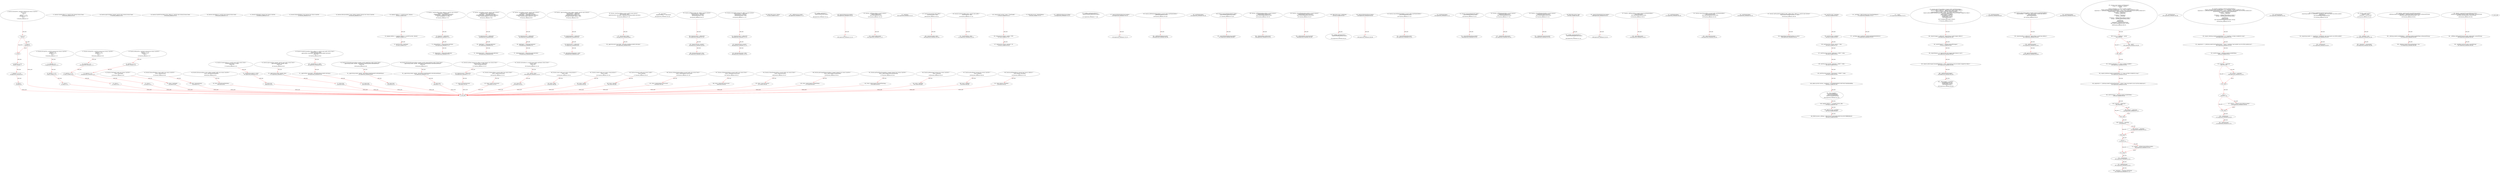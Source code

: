 digraph  {
12 [label="2_ function mul(uint256 a, uint256 b) internal pure returns (uint256) {\n        if (a == 0) {\n            return 0;\n        }\n        uint256 c = a * b;\n        require(c / a == b);\n        return c;\n    }\n12-function_definition-3-10", method="mul(uint256 a,uint256 b)", type_label=function_definition];
29 [label="3_ if_a == 0\n29-if-4-6", method="mul(uint256 a,uint256 b)", type_label=if];
2342 [label="3_ end_if", method="mul(uint256 a,uint256 b)", type_label=end_if];
34 [label="4_ return 0;\n34-return-5-5", method="mul(uint256 a,uint256 b)", type_label=return];
36 [label="6_ uint256 c = a * b;\n36-new_variable-7-7", method="mul(uint256 a,uint256 b)", type_label=new_variable];
44 [label="7_ require(c / a == b);\n44-expression_statement-8-8", method="mul(uint256 a,uint256 b)", type_label=expression_statement];
53 [label="8_ return c;\n53-return-9-9", method="mul(uint256 a,uint256 b)", type_label=return];
55 [label="10_ function div(uint256 a, uint256 b) internal pure returns (uint256) {\n        require(b > 0);\n        uint256 c = a / b;\n        return c;\n    }\n55-function_definition-11-15", method="div(uint256 a,uint256 b)", type_label=function_definition];
72 [label="11_ require(b > 0);\n72-expression_statement-12-12", method="div(uint256 a,uint256 b)", type_label=expression_statement];
79 [label="12_ uint256 c = a / b;\n79-new_variable-13-13", method="div(uint256 a,uint256 b)", type_label=new_variable];
87 [label="13_ return c;\n87-return-14-14", method="div(uint256 a,uint256 b)", type_label=return];
89 [label="15_ function sub(uint256 a, uint256 b) internal pure returns (uint256) {\n        require(b <= a);\n        uint256 c = a - b;\n        return c;\n    }\n89-function_definition-16-20", method="sub(uint256 a,uint256 b)", type_label=function_definition];
106 [label="16_ require(b <= a);\n106-expression_statement-17-17", method="sub(uint256 a,uint256 b)", type_label=expression_statement];
113 [label="17_ uint256 c = a - b;\n113-new_variable-18-18", method="sub(uint256 a,uint256 b)", type_label=new_variable];
121 [label="18_ return c;\n121-return-19-19", method="sub(uint256 a,uint256 b)", type_label=return];
123 [label="20_ function add(uint256 a, uint256 b) internal pure returns (uint256) {\n        uint256 c = a + b;\n        require(c >= a);\n        return c;\n    }\n123-function_definition-21-25", method="add(uint256 a,uint256 b)", type_label=function_definition];
140 [label="21_ uint256 c = a + b;\n140-new_variable-22-22", method="add(uint256 a,uint256 b)", type_label=new_variable];
148 [label="22_ require(c >= a);\n148-expression_statement-23-23", method="add(uint256 a,uint256 b)", type_label=expression_statement];
155 [label="23_ return c;\n155-return-24-24", method="add(uint256 a,uint256 b)", type_label=return];
160 [label="27_ function transfer(address to, uint256 value) external returns (bool);\n160-function_definition-28-28", method="transfer(address to,uint256 value)", type_label=function_definition];
175 [label="28_ function approve(address spender, uint256 value) external returns (bool);\n175-function_definition-29-29", method="approve(address spender,uint256 value)", type_label=function_definition];
190 [label="29_ function transferFrom(address from, address to, uint256 value) external returns (bool);\n190-function_definition-30-30", method="transferFrom(address from,address to,uint256 value)", type_label=function_definition];
209 [label="30_ function mint(address to, uint256 value) external returns (bool);\n209-function_definition-31-31", method="mint(address to,uint256 value)", type_label=function_definition];
224 [label="31_ function totalSupply() external view returns (uint256);\n224-function_definition-32-32", method="totalSupply()", type_label=function_definition];
232 [label="32_ function balanceOf(address who) external view returns (uint256);\n232-function_definition-33-33", method="balanceOf(address who)", type_label=function_definition];
244 [label="33_ function allowance(address owner, address spender) external view returns (uint256);\n244-function_definition-34-34", method="allowance(address owner,address spender)", type_label=function_definition];
299 [label="39_ mapping (address => uint256) private _balances;\n299-new_variable-40-40", method="", type_label=new_variable];
306 [label="40_ mapping (address => mapping (address => uint256)) private _allowed;\n306-new_variable-41-41", method="", type_label=new_variable];
315 [label="41_ uint256 private _totalSupply;\n315-new_variable-42-42", method="", type_label=new_variable];
320 [label="42_ function totalSupply() public view returns (uint256) {\n        return _totalSupply;\n    }\n320-function_definition-43-45", method="totalSupply()", type_label=function_definition];
329 [label="43_ return _totalSupply;\n329-return-44-44", method="totalSupply()", type_label=return];
331 [label="45_ function balanceOf(address owner) public view returns (uint256) {\n        return _balances[owner];\n    }\n331-function_definition-46-48", method="balanceOf(address owner)", type_label=function_definition];
344 [label="46_ return _balances[owner];\n344-return-47-47", method="balanceOf(address owner)", type_label=return];
348 [label="48_ function allowance(address owner, address spender) public view returns (uint256) {\n        return _allowed[owner][spender];\n    }\n348-function_definition-49-51", method="allowance(address owner,address spender)", type_label=function_definition];
365 [label="49_ return _allowed[owner][spender];\n365-return-50-50", method="allowance(address owner,address spender)", type_label=return];
371 [label="51_ function transfer(address to, uint256 value) public returns (bool) {\n        _transfer(msg.sender, to, value);\n        return true;\n    }\n371-function_definition-52-55", method="transfer(address to,uint256 value)", type_label=function_definition];
387 [label="52_ _transfer(msg.sender, to, value);\n387-expression_statement-53-53", method="transfer(address to,uint256 value)", type_label=expression_statement];
398 [label="53_ return true;\n398-return-54-54", method="transfer(address to,uint256 value)", type_label=return];
401 [label="55_ function approve(address spender, uint256 value) public returns (bool) {\n        _approve(msg.sender, spender, value);\n        return true;\n    }\n401-function_definition-56-59", method="approve(address spender,uint256 value)", type_label=function_definition];
417 [label="56_ _approve(msg.sender, spender, value);\n417-expression_statement-57-57", method="approve(address spender,uint256 value)", type_label=expression_statement];
428 [label="57_ return true;\n428-return-58-58", method="approve(address spender,uint256 value)", type_label=return];
431 [label="59_ function transferFrom(address from, address to, uint256 value) public returns (bool) {\n        _transfer(from, to, value);\n        _approve(from, msg.sender, _allowed[from][msg.sender].sub(value));\n        return true;\n    }\n431-function_definition-60-64", method="transferFrom(address from,address to,uint256 value)", type_label=function_definition];
451 [label="60_ _transfer(from, to, value);\n451-expression_statement-61-61", method="transferFrom(address from,address to,uint256 value)", type_label=expression_statement];
460 [label="61_ _approve(from, msg.sender, _allowed[from][msg.sender].sub(value));\n460-expression_statement-62-62", method="transferFrom(address from,address to,uint256 value)", type_label=expression_statement];
482 [label="62_ return true;\n482-return-63-63", method="transferFrom(address from,address to,uint256 value)", type_label=return];
485 [label="64_ function increaseAllowance(address spender, uint256 addedValue) public returns (bool) {\n        _approve(msg.sender, spender, _allowed[msg.sender][spender].add(addedValue));\n        return true;\n    }\n485-function_definition-65-68", method="increaseAllowance(address spender,uint256 addedValue)", type_label=function_definition];
501 [label="65_ _approve(msg.sender, spender, _allowed[msg.sender][spender].add(addedValue));\n501-expression_statement-66-66", method="increaseAllowance(address spender,uint256 addedValue)", type_label=expression_statement];
523 [label="66_ return true;\n523-return-67-67", method="increaseAllowance(address spender,uint256 addedValue)", type_label=return];
526 [label="68_ function decreaseAllowance(address spender, uint256 subtractedValue) public returns (bool) {\n        _approve(msg.sender, spender, _allowed[msg.sender][spender].sub(subtractedValue));\n        return true;\n    }\n526-function_definition-69-72", method="decreaseAllowance(address spender,uint256 subtractedValue)", type_label=function_definition];
542 [label="69_ _approve(msg.sender, spender, _allowed[msg.sender][spender].sub(subtractedValue));\n542-expression_statement-70-70", method="decreaseAllowance(address spender,uint256 subtractedValue)", type_label=expression_statement];
564 [label="70_ return true;\n564-return-71-71", method="decreaseAllowance(address spender,uint256 subtractedValue)", type_label=return];
567 [label="72_ function _transfer(address from, address to, uint256 value) internal {\n        require(to != address(0));\n        _balances[from] = _balances[from].sub(value);\n        _balances[to] = _balances[to].add(value);\n        emit Transfer(from, to, value);\n    }\n567-function_definition-73-78", method="_transfer(address from,address to,uint256 value)", type_label=function_definition];
583 [label="73_ require(to != address(0));\n583-expression_statement-74-74", method="_transfer(address from,address to,uint256 value)", type_label=expression_statement];
592 [label="74_ _balances[from] = _balances[from].sub(value);\n592-expression_statement-75-75", method="_transfer(address from,address to,uint256 value)", type_label=expression_statement];
605 [label="75_ _balances[to] = _balances[to].add(value);\n605-expression_statement-76-76", method="_transfer(address from,address to,uint256 value)", type_label=expression_statement];
626 [label="78_ function _mint(address account, uint256 value) internal {\n        require(account != address(0));\n        _totalSupply = _totalSupply.add(value);\n        _balances[account] = _balances[account].add(value);\n        emit Transfer(address(0), account, value);\n    }\n626-function_definition-79-84", method="_mint(address account,uint256 value)", type_label=function_definition];
638 [label="79_ require(account != address(0));\n638-expression_statement-80-80", method="_mint(address account,uint256 value)", type_label=expression_statement];
647 [label="80_ _totalSupply = _totalSupply.add(value);\n647-expression_statement-81-81", method="_mint(address account,uint256 value)", type_label=expression_statement];
656 [label="81_ _balances[account] = _balances[account].add(value);\n656-expression_statement-82-82", method="_mint(address account,uint256 value)", type_label=expression_statement];
679 [label="84_ function _burn(address account, uint256 value) internal {\n        require(account != address(0));\n        _totalSupply = _totalSupply.sub(value);\n        _balances[account] = _balances[account].sub(value);\n        emit Transfer(account, address(0), value);\n    }\n679-function_definition-85-90", method="_burn(address account,uint256 value)", type_label=function_definition];
691 [label="85_ require(account != address(0));\n691-expression_statement-86-86", method="_burn(address account,uint256 value)", type_label=expression_statement];
700 [label="86_ _totalSupply = _totalSupply.sub(value);\n700-expression_statement-87-87", method="_burn(address account,uint256 value)", type_label=expression_statement];
709 [label="87_ _balances[account] = _balances[account].sub(value);\n709-expression_statement-88-88", method="_burn(address account,uint256 value)", type_label=expression_statement];
732 [label="90_ function _approve(address owner, address spender, uint256 value) internal {\n        require(spender != address(0));\n        require(owner != address(0));\n        _allowed[owner][spender] = value;\n        emit Approval(owner, spender, value);\n    }\n732-function_definition-91-96", method="_approve(address owner,address spender,uint256 value)", type_label=function_definition];
748 [label="91_ require(spender != address(0));\n748-expression_statement-92-92", method="_approve(address owner,address spender,uint256 value)", type_label=expression_statement];
757 [label="92_ require(owner != address(0));\n757-expression_statement-93-93", method="_approve(address owner,address spender,uint256 value)", type_label=expression_statement];
766 [label="93_ _allowed[owner][spender] = value;\n766-expression_statement-94-94", method="_approve(address owner,address spender,uint256 value)", type_label=expression_statement];
782 [label="96_ function _burnFrom(address account, uint256 value) internal {\n        _burn(account, value);\n        _approve(account, msg.sender, _allowed[account][msg.sender].sub(value));\n    }\n782-function_definition-97-100", method="_burnFrom(address account,uint256 value)", type_label=function_definition];
794 [label="97_ _burn(account, value);\n794-expression_statement-98-98", method="_burnFrom(address account,uint256 value)", type_label=expression_statement];
801 [label="98_ _approve(account, msg.sender, _allowed[account][msg.sender].sub(value));\n801-expression_statement-99-99", method="_burnFrom(address account,uint256 value)", type_label=expression_statement];
826 [label="102_ struct Role {\n        mapping (address => bool) bearer;\n    }\n826-expression_statement-103-105", method="Role()", type_label=expression_statement];
834 [label="105_ function add(Role storage role, address account) internal {\n        require(account != address(0));\n        require(!has(role, account));\n        role.bearer[account] = true;\n    }\n834-function_definition-106-110", method="add(Role storage role,address account)", type_label=function_definition];
847 [label="106_ require(account != address(0));\n847-expression_statement-107-107", method="add(Role storage role,address account)", type_label=expression_statement];
856 [label="107_ require(!has(role, account));\n856-expression_statement-108-108", method="add(Role storage role,address account)", type_label=expression_statement];
867 [label="108_ role.bearer[account] = true;\n867-expression_statement-109-109", method="add(Role storage role,address account)", type_label=expression_statement];
876 [label="110_ function remove(Role storage role, address account) internal {\n        require(account != address(0));\n        require(has(role, account));\n        role.bearer[account] = false;\n    }\n876-function_definition-111-115", method="remove(Role storage role,address account)", type_label=function_definition];
889 [label="111_ require(account != address(0));\n889-expression_statement-112-112", method="remove(Role storage role,address account)", type_label=expression_statement];
898 [label="112_ require(has(role, account));\n898-expression_statement-113-113", method="remove(Role storage role,address account)", type_label=expression_statement];
908 [label="113_ role.bearer[account] = false;\n908-expression_statement-114-114", method="remove(Role storage role,address account)", type_label=expression_statement];
917 [label="115_ function has(Role storage role, address account) internal view returns (bool) {\n        require(account != address(0));\n        return role.bearer[account];\n    }\n917-function_definition-116-119", method="has(Role storage role,address account)", type_label=function_definition];
935 [label="116_ require(account != address(0));\n935-expression_statement-117-117", method="has(Role storage role,address account)", type_label=expression_statement];
944 [label="117_ return role.bearer[account];\n944-return-118-118", method="has(Role storage role,address account)", type_label=return];
972 [label="124_ Roles.Role private _minters;\n972-new_variable-125-125", method="", type_label=new_variable];
981 [label="126_ _addMinter(msg.sender);\n981-expression_statement-127-127", method="", type_label=expression_statement];
988 [label="128_ modifier onlyMinter() {\n        require(isMinter(msg.sender));\n        _;\n    }\n988-expression_statement-129-132", method="", type_label=expression_statement];
991 [label="129_ require(isMinter(msg.sender));\n991-expression_statement-130-130", method="", type_label=expression_statement];
1001 [label="130_ _;\n1001-expression_statement-131-131", method="", type_label=expression_statement];
1003 [label="132_ function isMinter(address account) public view returns (bool) {\n        return _minters.has(account);\n    }\n1003-function_definition-133-135", method="isMinter(address account)", type_label=function_definition];
1016 [label="133_ return _minters.has(account);\n1016-return-134-134", method="isMinter(address account)", type_label=return];
1023 [label="135_ function _addMinter(address account) internal {\n        _minters.add(account);\n        emit MinterAdded(account);\n    }\n1023-function_definition-136-139", method="_addMinter(address account)", type_label=function_definition];
1031 [label="136_ _minters.add(account);\n1031-expression_statement-137-137", method="_addMinter(address account)", type_label=expression_statement];
1051 [label="141_ function mint(address to, uint256 value) public onlyMinter returns (bool) {\n        _mint(to, value);\n        return true;\n    }\n1051-function_definition-142-145", method="mint(address to,uint256 value)", type_label=function_definition];
1062 [label="141_ onlyMinter\n1062-expression_statement-142-142", method="mint(address to,uint256 value)", type_label=expression_statement];
1069 [label="142_ _mint(to, value);\n1069-expression_statement-143-143", method="mint(address to,uint256 value)", type_label=expression_statement];
1076 [label="143_ return true;\n1076-return-144-144", method="mint(address to,uint256 value)", type_label=return];
1085 [label="147_ function burn(uint256 value) public {\n        _burn(msg.sender, value);\n    }\n1085-function_definition-148-150", method="burn(uint256 value)", type_label=function_definition];
1093 [label="148_ _burn(msg.sender, value);\n1093-expression_statement-149-149", method="burn(uint256 value)", type_label=expression_statement];
1102 [label="150_ function burnFrom(address from, uint256 value) public {\n        _burnFrom(from, value);\n    }\n1102-function_definition-151-153", method="burnFrom(address from,uint256 value)", type_label=function_definition];
1114 [label="151_ _burnFrom(from, value);\n1114-expression_statement-152-152", method="burnFrom(address from,uint256 value)", type_label=expression_statement];
1130 [label="155_ string private constant _name = \"TuneTradeX\";\n1130-new_variable-156-156", method="", type_label=new_variable];
1137 [label="156_ string private constant _symbol = \"TXT\";\n1137-new_variable-157-157", method="", type_label=new_variable];
1144 [label="157_ uint8 private constant _decimals = 18;\n1144-new_variable-158-158", method="", type_label=new_variable];
1150 [label="158_ function name() public pure returns (string memory) {\n        return _name;\n    }\n1150-function_definition-159-161", method="name()", type_label=function_definition];
1159 [label="159_ return _name;\n1159-return-160-160", method="name()", type_label=return];
1161 [label="161_ function symbol() public pure returns (string memory) {\n        return _symbol;\n    }\n1161-function_definition-162-164", method="symbol()", type_label=function_definition];
1170 [label="162_ return _symbol;\n1170-return-163-163", method="symbol()", type_label=return];
1172 [label="164_ function decimals() public pure returns (uint8) {\n        return _decimals;\n    }\n1172-function_definition-165-167", method="decimals()", type_label=function_definition];
1181 [label="165_ return _decimals;\n1181-return-166-166", method="decimals()", type_label=return];
1205 [label="172_ Roles.Role private _whitelistAdmins;\n1205-new_variable-173-173", method="", type_label=new_variable];
1214 [label="174_ _addWhitelistAdmin(msg.sender);\n1214-expression_statement-175-175", method="", type_label=expression_statement];
1221 [label="176_ modifier onlyWhitelistAdmin() {\n        require(isWhitelistAdmin(msg.sender));\n        _;\n    }\n1221-expression_statement-177-180", method="", type_label=expression_statement];
1224 [label="177_ require(isWhitelistAdmin(msg.sender));\n1224-expression_statement-178-178", method="", type_label=expression_statement];
1234 [label="178_ _;\n1234-expression_statement-179-179", method="", type_label=expression_statement];
1236 [label="180_ function isWhitelistAdmin(address account) public view returns (bool) {\n        return _whitelistAdmins.has(account);\n    }\n1236-function_definition-181-183", method="isWhitelistAdmin(address account)", type_label=function_definition];
1249 [label="181_ return _whitelistAdmins.has(account);\n1249-return-182-182", method="isWhitelistAdmin(address account)", type_label=return];
1256 [label="183_ function addWhitelistAdmin(address account) public onlyWhitelistAdmin {\n        _addWhitelistAdmin(account);\n    }\n1256-function_definition-184-186", method="addWhitelistAdmin(address account)", type_label=function_definition];
1263 [label="183_ onlyWhitelistAdmin\n1263-expression_statement-184-184", method="addWhitelistAdmin(address account)", type_label=expression_statement];
1266 [label="184_ _addWhitelistAdmin(account);\n1266-expression_statement-185-185", method="addWhitelistAdmin(address account)", type_label=expression_statement];
1271 [label="186_ function renounceWhitelistAdmin() public {\n        _removeWhitelistAdmin(msg.sender);\n    }\n1271-function_definition-187-189", method="renounceWhitelistAdmin()", type_label=function_definition];
1275 [label="187_ _removeWhitelistAdmin(msg.sender);\n1275-expression_statement-188-188", method="renounceWhitelistAdmin()", type_label=expression_statement];
1282 [label="189_ function _addWhitelistAdmin(address account) internal {\n        _whitelistAdmins.add(account);\n        emit WhitelistAdminAdded(account);\n    }\n1282-function_definition-190-193", method="_addWhitelistAdmin(address account)", type_label=function_definition];
1290 [label="190_ _whitelistAdmins.add(account);\n1290-expression_statement-191-191", method="_addWhitelistAdmin(address account)", type_label=expression_statement];
1301 [label="193_ function _removeWhitelistAdmin(address account) internal {\n        _whitelistAdmins.remove(account);\n        emit WhitelistAdminRemoved(account);\n    }\n1301-function_definition-194-197", method="_removeWhitelistAdmin(address account)", type_label=function_definition];
1309 [label="194_ _whitelistAdmins.remove(account);\n1309-expression_statement-195-195", method="_removeWhitelistAdmin(address account)", type_label=expression_statement];
1345 [label="202_ Roles.Role private _whitelisteds;\n1345-new_variable-203-203", method="", type_label=new_variable];
1352 [label="203_ modifier onlyWhitelisted() {\n        require(isWhitelisted(msg.sender));\n        _;\n    }\n1352-expression_statement-204-207", method="", type_label=expression_statement];
1355 [label="204_ require(isWhitelisted(msg.sender));\n1355-expression_statement-205-205", method="", type_label=expression_statement];
1365 [label="205_ _;\n1365-expression_statement-206-206", method="", type_label=expression_statement];
1367 [label="207_ function isWhitelisted(address account) public view returns (bool) {\n        return _whitelisteds.has(account);\n    }\n1367-function_definition-208-210", method="isWhitelisted(address account)", type_label=function_definition];
1380 [label="208_ return _whitelisteds.has(account);\n1380-return-209-209", method="isWhitelisted(address account)", type_label=return];
1387 [label="210_ function removeWhitelisted(address account) public onlyWhitelistAdmin {\n        _removeWhitelisted(account);\n    }\n1387-function_definition-211-213", method="removeWhitelisted(address account)", type_label=function_definition];
1394 [label="210_ onlyWhitelistAdmin\n1394-expression_statement-211-211", method="removeWhitelisted(address account)", type_label=expression_statement];
1397 [label="211_ _removeWhitelisted(account);\n1397-expression_statement-212-212", method="removeWhitelisted(address account)", type_label=expression_statement];
1402 [label="213_ function renounceWhitelisted() public {\n        _removeWhitelisted(msg.sender);\n    }\n1402-function_definition-214-216", method="renounceWhitelisted()", type_label=function_definition];
1406 [label="214_ _removeWhitelisted(msg.sender);\n1406-expression_statement-215-215", method="renounceWhitelisted()", type_label=expression_statement];
1413 [label="216_ function _addWhitelisted(address account) internal {\n        _whitelisteds.add(account);\n        emit WhitelistedAdded(account);\n    }\n1413-function_definition-217-220", method="_addWhitelisted(address account)", type_label=function_definition];
1421 [label="217_ _whitelisteds.add(account);\n1421-expression_statement-218-218", method="_addWhitelisted(address account)", type_label=expression_statement];
1432 [label="220_ function _removeWhitelisted(address account) internal {\n        _whitelisteds.remove(account);\n        emit WhitelistedRemoved(account);\n    }\n1432-function_definition-221-224", method="_removeWhitelisted(address account)", type_label=function_definition];
1440 [label="221_ _whitelisteds.remove(account);\n1440-expression_statement-222-222", method="_removeWhitelisted(address account)", type_label=expression_statement];
1476 [label="229_ Roles.Role private _team;\n1476-new_variable-230-230", method="", type_label=new_variable];
1483 [label="230_ modifier onlyTeamMember() {\n        require(isTeamMember(msg.sender));\n        _;\n    }\n1483-expression_statement-231-234", method="", type_label=expression_statement];
1486 [label="231_ require(isTeamMember(msg.sender));\n1486-expression_statement-232-232", method="", type_label=expression_statement];
1496 [label="232_ _;\n1496-expression_statement-233-233", method="", type_label=expression_statement];
1498 [label="234_ function isTeamMember(address account) public view returns (bool) {\n        return _team.has(account);\n    }\n1498-function_definition-235-237", method="isTeamMember(address account)", type_label=function_definition];
1511 [label="235_ return _team.has(account);\n1511-return-236-236", method="isTeamMember(address account)", type_label=return];
1518 [label="237_ function _addTeam(address account) internal onlyWhitelistAdmin {\n        _team.add(account);\n        emit TeamMemberAdded(account);\n    }\n1518-function_definition-238-241", method="_addTeam(address account)", type_label=function_definition];
1525 [label="237_ onlyWhitelistAdmin\n1525-expression_statement-238-238", method="_addTeam(address account)", type_label=expression_statement];
1528 [label="238_ _team.add(account);\n1528-expression_statement-239-239", method="_addTeam(address account)", type_label=expression_statement];
1539 [label="241_ function removeTeam(address account) public onlyWhitelistAdmin {\n        _team.remove(account);\n        emit TeamMemberRemoved(account);\n    }\n1539-function_definition-242-245", method="removeTeam(address account)", type_label=function_definition];
1546 [label="241_ onlyWhitelistAdmin\n1546-expression_statement-242-242", method="removeTeam(address account)", type_label=expression_statement];
1549 [label="242_ _team.remove(account);\n1549-expression_statement-243-243", method="removeTeam(address account)", type_label=expression_statement];
1563 [label="247_ function safeTransferFrom(IERC20 token, address from, address to, uint256 value) internal {\n        require(token.transferFrom(from, to, value));\n    }\n1563-function_definition-248-250", method="safeTransferFrom(IERC20 token,address from,address to,uint256 value)", type_label=function_definition];
1584 [label="248_ require(token.transferFrom(from, to, value));\n1584-expression_statement-249-249", method="safeTransferFrom(IERC20 token,address from,address to,uint256 value)", type_label=expression_statement];
1615 [label="254_ uint256 private _remaining;\n1615-new_variable-255-255", method="", type_label=new_variable];
1620 [label="255_ uint256 private _lastReset;\n1620-new_variable-256-256", method="", type_label=new_variable];
1625 [label="256_ uint256 private constant _period = 1 days;\n1625-new_variable-257-257", method="", type_label=new_variable];
1632 [label="257_ uint256 private constant _publicLimit = 10000 * 1 ether;\n1632-new_variable-258-258", method="", type_label=new_variable];
1641 [label="258_ uint256 private constant _teamLimit = 30000 * 1 ether;\n1641-new_variable-259-259", method="", type_label=new_variable];
1650 [label="259_ uint256 private constant _contractLimit = 100000 * 1 ether;\n1650-new_variable-260-260", method="", type_label=new_variable];
1659 [label="260_ address private constant _swapMaster = 0x26a9f0b85db899237c6F07603475df43Eb366F8b;\n1659-new_variable-261-261", method="", type_label=new_variable];
1665 [label="261_ struct SwapInfo {\n        bool alreadyWhitelisted;\n        uint256 availableTokens;\n        uint256 lastSwapTimestamp;\n    }\n1665-expression_statement-262-266", method="SwapInfo()", type_label=expression_statement];
1679 [label="266_ mapping (address => SwapInfo) private _infos;\n1679-new_variable-267-267", method="", type_label=new_variable];
1687 [label="267_ IERC20 private _newToken;\n1687-new_variable-268-268", method="", type_label=new_variable];
1693 [label="268_ IERC20 private _oldToken = IERC20(0xA57a2aD52AD6b1995F215b12fC037BffD990Bc5E);\n1693-new_variable-269-269", method="", type_label=new_variable];
1741 [label="274_ _newToken = IERC20(address(new TuneTradeToken()));\n1741-expression_statement-275-275", method="", type_label=expression_statement];
1754 [label="275_ _newToken.mint(_swapMaster, 50000010000000000000000010);\n1754-expression_statement-276-276", method="", type_label=expression_statement];
1767 [label="277_ _reset();\n1767-expression_statement-278-278", method="", type_label=expression_statement];
1770 [label="279_ function approveSwap(address swapper) public onlyWhitelistAdmin {\n        require(swapper != address(0), \"approveSwap: invalid swapper address\");\n        uint256 balance = _oldToken.balanceOf(swapper);\n        require(balance > 0, \"approveSwap: the swapper token balance is zero\");\n        require(_infos[swapper].alreadyWhitelisted == false, \"approveSwap: the user already swapped his tokens\");\n        _addWhitelisted(swapper);\n        _infos[swapper] = SwapInfo({\n            alreadyWhitelisted: true,\n            availableTokens: balance,\n            lastSwapTimestamp: 0\n        });\n        emit SwapApproved(swapper, balance);\n    }\n1770-function_definition-280-292", method="approveSwap(address swapper)", type_label=function_definition];
1777 [label="279_ onlyWhitelistAdmin\n1777-expression_statement-280-280", method="approveSwap(address swapper)", type_label=expression_statement];
1780 [label="280_ require(swapper != address(0), \"approveSwap: invalid swapper address\");\n1780-expression_statement-281-281", method="approveSwap(address swapper)", type_label=expression_statement];
1792 [label="281_ uint256 balance = _oldToken.balanceOf(swapper);\n1792-new_variable-282-282", method="approveSwap(address swapper)", type_label=new_variable];
1803 [label="282_ require(balance > 0, \"approveSwap: the swapper token balance is zero\");\n1803-expression_statement-283-283", method="approveSwap(address swapper)", type_label=expression_statement];
1813 [label="283_ require(_infos[swapper].alreadyWhitelisted == false, \"approveSwap: the user already swapped his tokens\");\n1813-expression_statement-284-284", method="approveSwap(address swapper)", type_label=expression_statement];
1828 [label="284_ _addWhitelisted(swapper);\n1828-expression_statement-285-285", method="approveSwap(address swapper)", type_label=expression_statement];
1833 [label="285_ _infos[swapper] = SwapInfo({\n            alreadyWhitelisted: true,\n            availableTokens: balance,\n            lastSwapTimestamp: 0\n        });\n1833-expression_statement-286-290", method="approveSwap(address swapper)", type_label=expression_statement];
1857 [label="292_ function approveTeam(address member) external onlyWhitelistAdmin {\n        require(member != address(0), \"approveTeam: invalid team address\");\n        _addTeam(member);\n        approveSwap(member);\n    }\n1857-function_definition-293-297", method="approveTeam(address member)", type_label=function_definition];
1864 [label="292_ onlyWhitelistAdmin\n1864-expression_statement-293-293", method="approveTeam(address member)", type_label=expression_statement];
1867 [label="293_ require(member != address(0), \"approveTeam: invalid team address\");\n1867-expression_statement-294-294", method="approveTeam(address member)", type_label=expression_statement];
1879 [label="294_ _addTeam(member);\n1879-expression_statement-295-295", method="approveTeam(address member)", type_label=expression_statement];
1884 [label="295_ approveSwap(member);\n1884-expression_statement-296-296", method="approveTeam(address member)", type_label=expression_statement];
1889 [label="297_ function swap() external onlyWhitelisted {\n        if (now >= _lastReset + _period) {\n            _reset();\n        }\n        require(_remaining != 0, \"swap: no tokens available\");\n        require(_infos[msg.sender].availableTokens != 0, \"swap: no tokens available for swap\");\n        require(now >= _infos[msg.sender].lastSwapTimestamp + _period, \"swap: msg.sender can not call this method now\");\n        uint256 toSwap = _infos[msg.sender].availableTokens;\n        if (toSwap > _publicLimit) {\n            toSwap = _publicLimit;\n        }\n        if (toSwap > _remaining) {\n            toSwap = _remaining;\n        }\n        if (toSwap > _oldToken.balanceOf(msg.sender)) {\n            toSwap = _oldToken.balanceOf(msg.sender);\n        }\n        _swap(toSwap);\n        _update(toSwap);\n        _remaining = _remaining.sub(toSwap);\n        emit TokensSwapped(msg.sender, toSwap);\n    }\n1889-function_definition-298-319", method="swap()", type_label=function_definition];
1892 [label="297_ onlyWhitelisted\n1892-expression_statement-298-298", method="swap()", type_label=expression_statement];
1895 [label="298_ if_now >= _lastReset + _period\n1895-if-299-301", method="swap()", type_label=if];
4208 [label="298_ end_if", method="swap()", type_label=end_if];
1902 [label="299_ _reset();\n1902-expression_statement-300-300", method="swap()", type_label=expression_statement];
1905 [label="301_ require(_remaining != 0, \"swap: no tokens available\");\n1905-expression_statement-302-302", method="swap()", type_label=expression_statement];
1915 [label="302_ require(_infos[msg.sender].availableTokens != 0, \"swap: no tokens available for swap\");\n1915-expression_statement-303-303", method="swap()", type_label=expression_statement];
1931 [label="303_ require(now >= _infos[msg.sender].lastSwapTimestamp + _period, \"swap: msg.sender can not call this method now\");\n1931-expression_statement-304-304", method="swap()", type_label=expression_statement];
1949 [label="304_ uint256 toSwap = _infos[msg.sender].availableTokens;\n1949-new_variable-305-305", method="swap()", type_label=new_variable];
1961 [label="305_ if_toSwap > _publicLimit\n1961-if-306-308", method="swap()", type_label=if];
4274 [label="305_ end_if", method="swap()", type_label=end_if];
1966 [label="306_ toSwap = _publicLimit;\n1966-expression_statement-307-307", method="swap()", type_label=expression_statement];
1970 [label="308_ if_toSwap > _remaining\n1970-if-309-311", method="swap()", type_label=if];
4283 [label="308_ end_if", method="swap()", type_label=end_if];
1975 [label="309_ toSwap = _remaining;\n1975-expression_statement-310-310", method="swap()", type_label=expression_statement];
1979 [label="311_ if\n1979-if-312-314", method="swap()", type_label=if];
4292 [label="311_ end_if", method="swap()", type_label=end_if];
1991 [label="312_ toSwap = _oldToken.balanceOf(msg.sender);\n1991-expression_statement-313-313", method="swap()", type_label=expression_statement];
2002 [label="314_ _swap(toSwap);\n2002-expression_statement-315-315", method="swap()", type_label=expression_statement];
2007 [label="315_ _update(toSwap);\n2007-expression_statement-316-316", method="swap()", type_label=expression_statement];
2012 [label="316_ _remaining = _remaining.sub(toSwap);\n2012-expression_statement-317-317", method="swap()", type_label=expression_statement];
2029 [label="319_ function swapTeam() external onlyTeamMember {\n        require(_infos[msg.sender].availableTokens != 0, \"swapTeam: no tokens available for swap\");\n        require(now >= _infos[msg.sender].lastSwapTimestamp + _period, \"swapTeam: team member can not call this method now\");\n        uint256 toSwap = _infos[msg.sender].availableTokens;\n        if (toSwap > _teamLimit) {\n            toSwap = _teamLimit;\n        }\n        if (toSwap > _oldToken.balanceOf(msg.sender)) {\n            toSwap = _oldToken.balanceOf(msg.sender);\n        }\n        _swap(toSwap);\n        _update(toSwap);\n        emit TeamTokensSwapped(msg.sender, toSwap);\n    }\n2029-function_definition-320-333", method="swapTeam()", type_label=function_definition];
2032 [label="319_ onlyTeamMember\n2032-expression_statement-320-320", method="swapTeam()", type_label=expression_statement];
2035 [label="320_ require(_infos[msg.sender].availableTokens != 0, \"swapTeam: no tokens available for swap\");\n2035-expression_statement-321-321", method="swapTeam()", type_label=expression_statement];
2051 [label="321_ require(now >= _infos[msg.sender].lastSwapTimestamp + _period, \"swapTeam: team member can not call this method now\");\n2051-expression_statement-322-322", method="swapTeam()", type_label=expression_statement];
2069 [label="322_ uint256 toSwap = _infos[msg.sender].availableTokens;\n2069-new_variable-323-323", method="swapTeam()", type_label=new_variable];
2081 [label="323_ if_toSwap > _teamLimit\n2081-if-324-326", method="swapTeam()", type_label=if];
4394 [label="323_ end_if", method="swapTeam()", type_label=end_if];
2086 [label="324_ toSwap = _teamLimit;\n2086-expression_statement-325-325", method="swapTeam()", type_label=expression_statement];
2090 [label="326_ if\n2090-if-327-329", method="swapTeam()", type_label=if];
4403 [label="326_ end_if", method="swapTeam()", type_label=end_if];
2102 [label="327_ toSwap = _oldToken.balanceOf(msg.sender);\n2102-expression_statement-328-328", method="swapTeam()", type_label=expression_statement];
2113 [label="329_ _swap(toSwap);\n2113-expression_statement-330-330", method="swapTeam()", type_label=expression_statement];
2118 [label="330_ _update(toSwap);\n2118-expression_statement-331-331", method="swapTeam()", type_label=expression_statement];
2131 [label="333_ function swapMaster(uint256 amount) external {\n        require(msg.sender == _swapMaster, \"swapMaster: only swap master can call this methid\");\n        _swap(amount);\n        emit MasterTokensSwapped(amount);\n    }\n2131-function_definition-334-338", method="swapMaster(uint256 amount)", type_label=function_definition];
2139 [label="334_ require(msg.sender == _swapMaster, \"swapMaster: only swap master can call this methid\");\n2139-expression_statement-335-335", method="swapMaster(uint256 amount)", type_label=expression_statement];
2151 [label="335_ _swap(amount);\n2151-expression_statement-336-336", method="swapMaster(uint256 amount)", type_label=expression_statement];
2160 [label="338_ function getSwappableAmount(address swapper) external view returns (uint256) {\n        return _infos[swapper].availableTokens;\n    }\n2160-function_definition-339-341", method="getSwappableAmount(address swapper)", type_label=function_definition];
2173 [label="339_ return _infos[swapper].availableTokens;\n2173-return-340-340", method="getSwappableAmount(address swapper)", type_label=return];
2179 [label="341_ function getTimeOfLastSwap(address swapper) external view returns (uint256) {\n        return _infos[swapper].lastSwapTimestamp;\n    }\n2179-function_definition-342-344", method="getTimeOfLastSwap(address swapper)", type_label=function_definition];
2192 [label="342_ return _infos[swapper].lastSwapTimestamp;\n2192-return-343-343", method="getTimeOfLastSwap(address swapper)", type_label=return];
2198 [label="344_ function getRemaining() external view returns (uint256) {\n        return _remaining;\n    }\n2198-function_definition-345-347", method="getRemaining()", type_label=function_definition];
2207 [label="345_ return _remaining;\n2207-return-346-346", method="getRemaining()", type_label=return];
2209 [label="347_ function getLastReset() external view returns (uint256) {\n        return _lastReset;\n    }\n2209-function_definition-348-350", method="getLastReset()", type_label=function_definition];
2218 [label="348_ return _lastReset;\n2218-return-349-349", method="getLastReset()", type_label=return];
2220 [label="350_ function getTokenAddress() external view returns (address) {\n        return address(_newToken);\n    }\n2220-function_definition-351-353", method="getTokenAddress()", type_label=function_definition];
2229 [label="351_ return address(_newToken);\n2229-return-352-352", method="getTokenAddress()", type_label=return];
2233 [label="353_ function _reset() private {\n        _lastReset = now;\n        _remaining = _contractLimit;\n    }\n2233-function_definition-354-357", method="_reset()", type_label=function_definition];
2237 [label="354_ _lastReset = now;\n2237-expression_statement-355-355", method="_reset()", type_label=expression_statement];
2241 [label="355_ _remaining = _contractLimit;\n2241-expression_statement-356-356", method="_reset()", type_label=expression_statement];
2245 [label="357_ function _update(uint256 amountToSwap) private {\n        _infos[msg.sender].availableTokens = _infos[msg.sender].availableTokens.sub(amountToSwap);\n        _infos[msg.sender].lastSwapTimestamp = now;\n    }\n2245-function_definition-358-361", method="_update(uint256 amountToSwap)", type_label=function_definition];
2253 [label="358_ _infos[msg.sender].availableTokens = _infos[msg.sender].availableTokens.sub(amountToSwap);\n2253-expression_statement-359-359", method="_update(uint256 amountToSwap)", type_label=expression_statement];
2274 [label="359_ _infos[msg.sender].lastSwapTimestamp = now;\n2274-expression_statement-360-360", method="_update(uint256 amountToSwap)", type_label=expression_statement];
2284 [label="361_ function _swap(uint256 amountToSwap) private {\n        _oldToken.safeTransferFrom(msg.sender, address(this), amountToSwap);\n        _newToken.mint(msg.sender, amountToSwap);\n    }\n2284-function_definition-362-365", method="_swap(uint256 amountToSwap)", type_label=function_definition];
2292 [label="362_ _oldToken.safeTransferFrom(msg.sender, address(this), amountToSwap);\n2292-expression_statement-363-363", method="_swap(uint256 amountToSwap)", type_label=expression_statement];
2307 [label="363_ _newToken.mint(msg.sender, amountToSwap);\n2307-expression_statement-364-364", method="_swap(uint256 amountToSwap)", type_label=expression_statement];
1 [label="0_ start_node", method="", type_label=start];
2 [label="0_ exit_node", method="", type_label=exit];
12 -> 29  [color=red, controlflow_type=next_line, edge_type=CFG_edge, key=0, label=next_line];
29 -> 34  [color=red, controlflow_type=pos_next, edge_type=CFG_edge, key=0, label=pos_next];
29 -> 2342  [color=red, controlflow_type=neg_next, edge_type=CFG_edge, key=0, label=neg_next];
2342 -> 36  [color=red, controlflow_type=next_line, edge_type=CFG_edge, key=0, label=next_line];
34 -> 2342  [color=red, controlflow_type=end_if, edge_type=CFG_edge, key=0, label=end_if];
34 -> 2  [color=red, controlflow_type=return_exit, edge_type=CFG_edge, key=0, label=return_exit];
36 -> 44  [color=red, controlflow_type=next_line, edge_type=CFG_edge, key=0, label=next_line];
44 -> 53  [color=red, controlflow_type=next_line, edge_type=CFG_edge, key=0, label=next_line];
53 -> 2  [color=red, controlflow_type=return_exit, edge_type=CFG_edge, key=0, label=return_exit];
55 -> 72  [color=red, controlflow_type=next_line, edge_type=CFG_edge, key=0, label=next_line];
72 -> 79  [color=red, controlflow_type=next_line, edge_type=CFG_edge, key=0, label=next_line];
79 -> 87  [color=red, controlflow_type=next_line, edge_type=CFG_edge, key=0, label=next_line];
87 -> 2  [color=red, controlflow_type=return_exit, edge_type=CFG_edge, key=0, label=return_exit];
89 -> 106  [color=red, controlflow_type=next_line, edge_type=CFG_edge, key=0, label=next_line];
106 -> 113  [color=red, controlflow_type=next_line, edge_type=CFG_edge, key=0, label=next_line];
113 -> 121  [color=red, controlflow_type=next_line, edge_type=CFG_edge, key=0, label=next_line];
121 -> 2  [color=red, controlflow_type=return_exit, edge_type=CFG_edge, key=0, label=return_exit];
123 -> 140  [color=red, controlflow_type=next_line, edge_type=CFG_edge, key=0, label=next_line];
140 -> 148  [color=red, controlflow_type=next_line, edge_type=CFG_edge, key=0, label=next_line];
148 -> 155  [color=red, controlflow_type=next_line, edge_type=CFG_edge, key=0, label=next_line];
155 -> 2  [color=red, controlflow_type=return_exit, edge_type=CFG_edge, key=0, label=return_exit];
299 -> 306  [color=red, controlflow_type=next_line, edge_type=CFG_edge, key=0, label=next_line];
306 -> 315  [color=red, controlflow_type=next_line, edge_type=CFG_edge, key=0, label=next_line];
320 -> 329  [color=red, controlflow_type=next_line, edge_type=CFG_edge, key=0, label=next_line];
329 -> 2  [color=red, controlflow_type=return_exit, edge_type=CFG_edge, key=0, label=return_exit];
331 -> 344  [color=red, controlflow_type=next_line, edge_type=CFG_edge, key=0, label=next_line];
344 -> 2  [color=red, controlflow_type=return_exit, edge_type=CFG_edge, key=0, label=return_exit];
348 -> 365  [color=red, controlflow_type=next_line, edge_type=CFG_edge, key=0, label=next_line];
365 -> 2  [color=red, controlflow_type=return_exit, edge_type=CFG_edge, key=0, label=return_exit];
371 -> 387  [color=red, controlflow_type=next_line, edge_type=CFG_edge, key=0, label=next_line];
387 -> 398  [color=red, controlflow_type=next_line, edge_type=CFG_edge, key=0, label=next_line];
398 -> 2  [color=red, controlflow_type=return_exit, edge_type=CFG_edge, key=0, label=return_exit];
401 -> 417  [color=red, controlflow_type=next_line, edge_type=CFG_edge, key=0, label=next_line];
417 -> 428  [color=red, controlflow_type=next_line, edge_type=CFG_edge, key=0, label=next_line];
428 -> 2  [color=red, controlflow_type=return_exit, edge_type=CFG_edge, key=0, label=return_exit];
431 -> 451  [color=red, controlflow_type=next_line, edge_type=CFG_edge, key=0, label=next_line];
451 -> 460  [color=red, controlflow_type=next_line, edge_type=CFG_edge, key=0, label=next_line];
460 -> 482  [color=red, controlflow_type=next_line, edge_type=CFG_edge, key=0, label=next_line];
482 -> 2  [color=red, controlflow_type=return_exit, edge_type=CFG_edge, key=0, label=return_exit];
485 -> 501  [color=red, controlflow_type=next_line, edge_type=CFG_edge, key=0, label=next_line];
501 -> 523  [color=red, controlflow_type=next_line, edge_type=CFG_edge, key=0, label=next_line];
523 -> 2  [color=red, controlflow_type=return_exit, edge_type=CFG_edge, key=0, label=return_exit];
526 -> 542  [color=red, controlflow_type=next_line, edge_type=CFG_edge, key=0, label=next_line];
542 -> 564  [color=red, controlflow_type=next_line, edge_type=CFG_edge, key=0, label=next_line];
564 -> 2  [color=red, controlflow_type=return_exit, edge_type=CFG_edge, key=0, label=return_exit];
567 -> 583  [color=red, controlflow_type=next_line, edge_type=CFG_edge, key=0, label=next_line];
583 -> 592  [color=red, controlflow_type=next_line, edge_type=CFG_edge, key=0, label=next_line];
592 -> 605  [color=red, controlflow_type=next_line, edge_type=CFG_edge, key=0, label=next_line];
626 -> 638  [color=red, controlflow_type=next_line, edge_type=CFG_edge, key=0, label=next_line];
638 -> 647  [color=red, controlflow_type=next_line, edge_type=CFG_edge, key=0, label=next_line];
647 -> 656  [color=red, controlflow_type=next_line, edge_type=CFG_edge, key=0, label=next_line];
679 -> 691  [color=red, controlflow_type=next_line, edge_type=CFG_edge, key=0, label=next_line];
691 -> 700  [color=red, controlflow_type=next_line, edge_type=CFG_edge, key=0, label=next_line];
700 -> 709  [color=red, controlflow_type=next_line, edge_type=CFG_edge, key=0, label=next_line];
732 -> 748  [color=red, controlflow_type=next_line, edge_type=CFG_edge, key=0, label=next_line];
748 -> 757  [color=red, controlflow_type=next_line, edge_type=CFG_edge, key=0, label=next_line];
757 -> 766  [color=red, controlflow_type=next_line, edge_type=CFG_edge, key=0, label=next_line];
782 -> 794  [color=red, controlflow_type=next_line, edge_type=CFG_edge, key=0, label=next_line];
794 -> 801  [color=red, controlflow_type=next_line, edge_type=CFG_edge, key=0, label=next_line];
834 -> 847  [color=red, controlflow_type=next_line, edge_type=CFG_edge, key=0, label=next_line];
847 -> 856  [color=red, controlflow_type=next_line, edge_type=CFG_edge, key=0, label=next_line];
856 -> 867  [color=red, controlflow_type=next_line, edge_type=CFG_edge, key=0, label=next_line];
876 -> 889  [color=red, controlflow_type=next_line, edge_type=CFG_edge, key=0, label=next_line];
889 -> 898  [color=red, controlflow_type=next_line, edge_type=CFG_edge, key=0, label=next_line];
898 -> 908  [color=red, controlflow_type=next_line, edge_type=CFG_edge, key=0, label=next_line];
917 -> 935  [color=red, controlflow_type=next_line, edge_type=CFG_edge, key=0, label=next_line];
935 -> 944  [color=red, controlflow_type=next_line, edge_type=CFG_edge, key=0, label=next_line];
944 -> 2  [color=red, controlflow_type=return_exit, edge_type=CFG_edge, key=0, label=return_exit];
991 -> 1001  [color=red, controlflow_type=next_line, edge_type=CFG_edge, key=0, label=next_line];
1003 -> 1016  [color=red, controlflow_type=next_line, edge_type=CFG_edge, key=0, label=next_line];
1016 -> 2  [color=red, controlflow_type=return_exit, edge_type=CFG_edge, key=0, label=return_exit];
1023 -> 1031  [color=red, controlflow_type=next_line, edge_type=CFG_edge, key=0, label=next_line];
1051 -> 1069  [color=red, controlflow_type=next_line, edge_type=CFG_edge, key=0, label=next_line];
1069 -> 1076  [color=red, controlflow_type=next_line, edge_type=CFG_edge, key=0, label=next_line];
1076 -> 2  [color=red, controlflow_type=return_exit, edge_type=CFG_edge, key=0, label=return_exit];
1085 -> 1093  [color=red, controlflow_type=next_line, edge_type=CFG_edge, key=0, label=next_line];
1102 -> 1114  [color=red, controlflow_type=next_line, edge_type=CFG_edge, key=0, label=next_line];
1130 -> 1137  [color=red, controlflow_type=next_line, edge_type=CFG_edge, key=0, label=next_line];
1137 -> 1144  [color=red, controlflow_type=next_line, edge_type=CFG_edge, key=0, label=next_line];
1150 -> 1159  [color=red, controlflow_type=next_line, edge_type=CFG_edge, key=0, label=next_line];
1159 -> 2  [color=red, controlflow_type=return_exit, edge_type=CFG_edge, key=0, label=return_exit];
1161 -> 1170  [color=red, controlflow_type=next_line, edge_type=CFG_edge, key=0, label=next_line];
1170 -> 2  [color=red, controlflow_type=return_exit, edge_type=CFG_edge, key=0, label=return_exit];
1172 -> 1181  [color=red, controlflow_type=next_line, edge_type=CFG_edge, key=0, label=next_line];
1181 -> 2  [color=red, controlflow_type=return_exit, edge_type=CFG_edge, key=0, label=return_exit];
1224 -> 1234  [color=red, controlflow_type=next_line, edge_type=CFG_edge, key=0, label=next_line];
1236 -> 1249  [color=red, controlflow_type=next_line, edge_type=CFG_edge, key=0, label=next_line];
1249 -> 2  [color=red, controlflow_type=return_exit, edge_type=CFG_edge, key=0, label=return_exit];
1256 -> 1266  [color=red, controlflow_type=next_line, edge_type=CFG_edge, key=0, label=next_line];
1271 -> 1275  [color=red, controlflow_type=next_line, edge_type=CFG_edge, key=0, label=next_line];
1282 -> 1290  [color=red, controlflow_type=next_line, edge_type=CFG_edge, key=0, label=next_line];
1301 -> 1309  [color=red, controlflow_type=next_line, edge_type=CFG_edge, key=0, label=next_line];
1345 -> 1352  [color=red, controlflow_type=next_line, edge_type=CFG_edge, key=0, label=next_line];
1355 -> 1365  [color=red, controlflow_type=next_line, edge_type=CFG_edge, key=0, label=next_line];
1367 -> 1380  [color=red, controlflow_type=next_line, edge_type=CFG_edge, key=0, label=next_line];
1380 -> 2  [color=red, controlflow_type=return_exit, edge_type=CFG_edge, key=0, label=return_exit];
1387 -> 1397  [color=red, controlflow_type=next_line, edge_type=CFG_edge, key=0, label=next_line];
1402 -> 1406  [color=red, controlflow_type=next_line, edge_type=CFG_edge, key=0, label=next_line];
1413 -> 1421  [color=red, controlflow_type=next_line, edge_type=CFG_edge, key=0, label=next_line];
1432 -> 1440  [color=red, controlflow_type=next_line, edge_type=CFG_edge, key=0, label=next_line];
1476 -> 1483  [color=red, controlflow_type=next_line, edge_type=CFG_edge, key=0, label=next_line];
1486 -> 1496  [color=red, controlflow_type=next_line, edge_type=CFG_edge, key=0, label=next_line];
1498 -> 1511  [color=red, controlflow_type=next_line, edge_type=CFG_edge, key=0, label=next_line];
1511 -> 2  [color=red, controlflow_type=return_exit, edge_type=CFG_edge, key=0, label=return_exit];
1518 -> 1528  [color=red, controlflow_type=next_line, edge_type=CFG_edge, key=0, label=next_line];
1539 -> 1549  [color=red, controlflow_type=next_line, edge_type=CFG_edge, key=0, label=next_line];
1563 -> 1584  [color=red, controlflow_type=next_line, edge_type=CFG_edge, key=0, label=next_line];
1615 -> 1620  [color=red, controlflow_type=next_line, edge_type=CFG_edge, key=0, label=next_line];
1620 -> 1625  [color=red, controlflow_type=next_line, edge_type=CFG_edge, key=0, label=next_line];
1625 -> 1632  [color=red, controlflow_type=next_line, edge_type=CFG_edge, key=0, label=next_line];
1632 -> 1641  [color=red, controlflow_type=next_line, edge_type=CFG_edge, key=0, label=next_line];
1641 -> 1650  [color=red, controlflow_type=next_line, edge_type=CFG_edge, key=0, label=next_line];
1650 -> 1659  [color=red, controlflow_type=next_line, edge_type=CFG_edge, key=0, label=next_line];
1659 -> 1665  [color=red, controlflow_type=next_line, edge_type=CFG_edge, key=0, label=next_line];
1665 -> 1679  [color=red, controlflow_type=next_line, edge_type=CFG_edge, key=0, label=next_line];
1679 -> 1687  [color=red, controlflow_type=next_line, edge_type=CFG_edge, key=0, label=next_line];
1687 -> 1693  [color=red, controlflow_type=next_line, edge_type=CFG_edge, key=0, label=next_line];
1741 -> 1754  [color=red, controlflow_type=next_line, edge_type=CFG_edge, key=0, label=next_line];
1770 -> 1780  [color=red, controlflow_type=next_line, edge_type=CFG_edge, key=0, label=next_line];
1780 -> 1792  [color=red, controlflow_type=next_line, edge_type=CFG_edge, key=0, label=next_line];
1792 -> 1803  [color=red, controlflow_type=next_line, edge_type=CFG_edge, key=0, label=next_line];
1803 -> 1813  [color=red, controlflow_type=next_line, edge_type=CFG_edge, key=0, label=next_line];
1813 -> 1828  [color=red, controlflow_type=next_line, edge_type=CFG_edge, key=0, label=next_line];
1828 -> 1833  [color=red, controlflow_type=next_line, edge_type=CFG_edge, key=0, label=next_line];
1857 -> 1867  [color=red, controlflow_type=next_line, edge_type=CFG_edge, key=0, label=next_line];
1867 -> 1879  [color=red, controlflow_type=next_line, edge_type=CFG_edge, key=0, label=next_line];
1879 -> 1884  [color=red, controlflow_type=next_line, edge_type=CFG_edge, key=0, label=next_line];
1889 -> 1895  [color=red, controlflow_type=next_line, edge_type=CFG_edge, key=0, label=next_line];
1895 -> 1902  [color=red, controlflow_type=pos_next, edge_type=CFG_edge, key=0, label=pos_next];
1895 -> 4208  [color=red, controlflow_type=neg_next, edge_type=CFG_edge, key=0, label=neg_next];
4208 -> 1905  [color=red, controlflow_type=next_line, edge_type=CFG_edge, key=0, label=next_line];
1902 -> 4208  [color=red, controlflow_type=end_if, edge_type=CFG_edge, key=0, label=end_if];
1905 -> 1915  [color=red, controlflow_type=next_line, edge_type=CFG_edge, key=0, label=next_line];
1915 -> 1931  [color=red, controlflow_type=next_line, edge_type=CFG_edge, key=0, label=next_line];
1931 -> 1949  [color=red, controlflow_type=next_line, edge_type=CFG_edge, key=0, label=next_line];
1949 -> 1961  [color=red, controlflow_type=next_line, edge_type=CFG_edge, key=0, label=next_line];
1961 -> 1966  [color=red, controlflow_type=pos_next, edge_type=CFG_edge, key=0, label=pos_next];
1961 -> 4274  [color=red, controlflow_type=neg_next, edge_type=CFG_edge, key=0, label=neg_next];
4274 -> 1970  [color=red, controlflow_type=next_line, edge_type=CFG_edge, key=0, label=next_line];
1966 -> 4274  [color=red, controlflow_type=end_if, edge_type=CFG_edge, key=0, label=end_if];
1970 -> 1975  [color=red, controlflow_type=pos_next, edge_type=CFG_edge, key=0, label=pos_next];
1970 -> 4283  [color=red, controlflow_type=neg_next, edge_type=CFG_edge, key=0, label=neg_next];
4283 -> 1979  [color=red, controlflow_type=next_line, edge_type=CFG_edge, key=0, label=next_line];
1975 -> 4283  [color=red, controlflow_type=end_if, edge_type=CFG_edge, key=0, label=end_if];
1979 -> 1991  [color=red, controlflow_type=pos_next, edge_type=CFG_edge, key=0, label=pos_next];
1979 -> 4292  [color=red, controlflow_type=neg_next, edge_type=CFG_edge, key=0, label=neg_next];
4292 -> 2002  [color=red, controlflow_type=next_line, edge_type=CFG_edge, key=0, label=next_line];
1991 -> 4292  [color=red, controlflow_type=end_if, edge_type=CFG_edge, key=0, label=end_if];
2002 -> 2007  [color=red, controlflow_type=next_line, edge_type=CFG_edge, key=0, label=next_line];
2007 -> 2012  [color=red, controlflow_type=next_line, edge_type=CFG_edge, key=0, label=next_line];
2029 -> 2035  [color=red, controlflow_type=next_line, edge_type=CFG_edge, key=0, label=next_line];
2035 -> 2051  [color=red, controlflow_type=next_line, edge_type=CFG_edge, key=0, label=next_line];
2051 -> 2069  [color=red, controlflow_type=next_line, edge_type=CFG_edge, key=0, label=next_line];
2069 -> 2081  [color=red, controlflow_type=next_line, edge_type=CFG_edge, key=0, label=next_line];
2081 -> 2086  [color=red, controlflow_type=pos_next, edge_type=CFG_edge, key=0, label=pos_next];
2081 -> 4394  [color=red, controlflow_type=neg_next, edge_type=CFG_edge, key=0, label=neg_next];
4394 -> 2090  [color=red, controlflow_type=next_line, edge_type=CFG_edge, key=0, label=next_line];
2086 -> 4394  [color=red, controlflow_type=end_if, edge_type=CFG_edge, key=0, label=end_if];
2090 -> 2102  [color=red, controlflow_type=pos_next, edge_type=CFG_edge, key=0, label=pos_next];
2090 -> 4403  [color=red, controlflow_type=neg_next, edge_type=CFG_edge, key=0, label=neg_next];
4403 -> 2113  [color=red, controlflow_type=next_line, edge_type=CFG_edge, key=0, label=next_line];
2102 -> 4403  [color=red, controlflow_type=end_if, edge_type=CFG_edge, key=0, label=end_if];
2113 -> 2118  [color=red, controlflow_type=next_line, edge_type=CFG_edge, key=0, label=next_line];
2131 -> 2139  [color=red, controlflow_type=next_line, edge_type=CFG_edge, key=0, label=next_line];
2139 -> 2151  [color=red, controlflow_type=next_line, edge_type=CFG_edge, key=0, label=next_line];
2160 -> 2173  [color=red, controlflow_type=next_line, edge_type=CFG_edge, key=0, label=next_line];
2173 -> 2  [color=red, controlflow_type=return_exit, edge_type=CFG_edge, key=0, label=return_exit];
2179 -> 2192  [color=red, controlflow_type=next_line, edge_type=CFG_edge, key=0, label=next_line];
2192 -> 2  [color=red, controlflow_type=return_exit, edge_type=CFG_edge, key=0, label=return_exit];
2198 -> 2207  [color=red, controlflow_type=next_line, edge_type=CFG_edge, key=0, label=next_line];
2207 -> 2  [color=red, controlflow_type=return_exit, edge_type=CFG_edge, key=0, label=return_exit];
2209 -> 2218  [color=red, controlflow_type=next_line, edge_type=CFG_edge, key=0, label=next_line];
2218 -> 2  [color=red, controlflow_type=return_exit, edge_type=CFG_edge, key=0, label=return_exit];
2220 -> 2229  [color=red, controlflow_type=next_line, edge_type=CFG_edge, key=0, label=next_line];
2229 -> 2  [color=red, controlflow_type=return_exit, edge_type=CFG_edge, key=0, label=return_exit];
2233 -> 2237  [color=red, controlflow_type=next_line, edge_type=CFG_edge, key=0, label=next_line];
2237 -> 2241  [color=red, controlflow_type=next_line, edge_type=CFG_edge, key=0, label=next_line];
2245 -> 2253  [color=red, controlflow_type=next_line, edge_type=CFG_edge, key=0, label=next_line];
2253 -> 2274  [color=red, controlflow_type=next_line, edge_type=CFG_edge, key=0, label=next_line];
2284 -> 2292  [color=red, controlflow_type=next_line, edge_type=CFG_edge, key=0, label=next_line];
2292 -> 2307  [color=red, controlflow_type=next_line, edge_type=CFG_edge, key=0, label=next_line];
}
